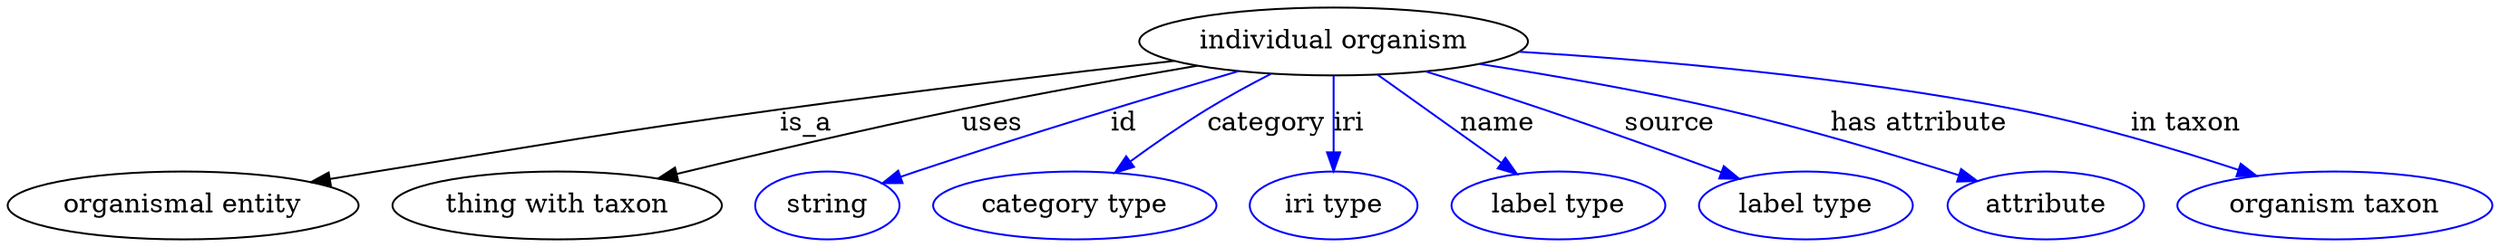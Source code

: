 digraph {
	graph [bb="0,0,1072.4,123"];
	node [label="\N"];
	"individual organism"	 [height=0.5,
		label="individual organism",
		pos="569.79,105",
		width=2.2748];
	"organismal entity"	 [height=0.5,
		pos="72.794,18",
		width=2.022];
	"individual organism" -> "organismal entity"	 [label=is_a,
		lp="342.79,61.5",
		pos="e,127,30.152 500.96,95.223 453.38,88.31 388.66,78.599 331.79,69 252.89,55.681 233.22,51.914 154.79,36 149.03,34.83 143.04,33.582 \
137.05,32.309"];
	"thing with taxon"	 [height=0.5,
		pos="232.79,18",
		width=1.9137];
	"individual organism" -> "thing with taxon"	 [label=uses,
		lp="423.79,61.5",
		pos="e,278.23,31.672 511.09,92.408 481.26,85.812 444.5,77.378 411.79,69 370.02,58.298 323.16,44.895 287.86,34.514"];
	id	 [color=blue,
		height=0.5,
		label=string,
		pos="349.79,18",
		width=0.84854];
	"individual organism" -> id	 [color=blue,
		label=id,
		lp="474.29,61.5",
		pos="e,374.24,29.264 527.34,89.5 490.69,75.938 436.45,55.421 389.79,36 387.74,35.144 385.63,34.249 383.51,33.334",
		style=solid];
	category	 [color=blue,
		height=0.5,
		label="category type",
		pos="456.79,18",
		width=1.6249];
	"individual organism" -> category	 [color=blue,
		label=category,
		lp="542.29,61.5",
		pos="e,476.87,35.152 544.63,87.784 536.31,81.949 527.07,75.309 518.79,69 507.4,60.312 495.16,50.378 484.59,41.599",
		style=solid];
	iri	 [color=blue,
		height=0.5,
		label="iri type",
		pos="569.79,18",
		width=1.011];
	"individual organism" -> iri	 [color=blue,
		label=iri,
		lp="576.29,61.5",
		pos="e,569.79,36.003 569.79,86.974 569.79,75.192 569.79,59.561 569.79,46.158",
		style=solid];
	name	 [color=blue,
		height=0.5,
		label="label type",
		pos="669.79,18",
		width=1.2638];
	"individual organism" -> name	 [color=blue,
		label=name,
		lp="641.29,61.5",
		pos="e,650.94,34.402 590.03,87.394 605.33,74.081 626.48,55.681 643.16,41.173",
		style=solid];
	source	 [color=blue,
		height=0.5,
		label="label type",
		pos="778.79,18",
		width=1.2638];
	"individual organism" -> source	 [color=blue,
		label=source,
		lp="711.79,61.5",
		pos="e,748.34,31.471 610.22,89.32 626.04,83.103 644.31,75.821 660.79,69 686.96,58.174 716.17,45.552 738.99,35.573",
		style=solid];
	"has attribute"	 [color=blue,
		height=0.5,
		label=attribute,
		pos="882.79,18",
		width=1.1193];
	"individual organism" -> "has attribute"	 [color=blue,
		label="has attribute",
		lp="816.29,61.5",
		pos="e,851.36,29.445 631.31,93.103 662.25,86.714 700.21,78.255 733.79,69 778.51,56.677 788.97,51.189 832.79,36 835.71,34.99 838.71,33.937 \
841.73,32.87",
		style=solid];
	"in taxon"	 [color=blue,
		height=0.5,
		label="organism taxon",
		pos="1006.8,18",
		width=1.8234];
	"individual organism" -> "in taxon"	 [color=blue,
		label="in taxon",
		lp="928.29,61.5",
		pos="e,969.03,32.893 647.65,99.264 705.13,94.034 784.98,84.671 853.79,69 889.85,60.789 929.42,47.476 959.29,36.511",
		style=solid];
}
